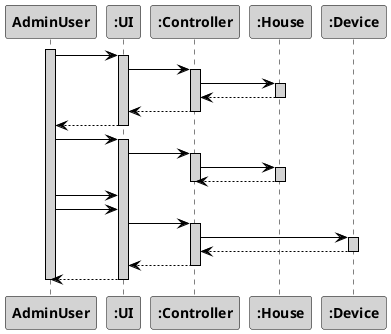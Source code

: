 @startuml
skinparam sequenceMessageAlign center
skinparam sequence {
	ArrowColor Black
	ActorBorderColor DarkBlue
	LifeLineBorderColor black
	LifeLineBackgroundColor LightGrey

	ParticipantBorderColor Black
	ParticipantBackgroundColor LightGrey
	ParticipantFontStyle Bold

	ActorBackgroundColor DimGrey
	ActorFontColor DeepSkyBlue
	ActorFontStyle Bold
	ActorFontSize 17
	ActorFontName Aapex
}
activate AdminUser
actor AdminUser

AdminUser -> ":UI":
activate ":UI"
":UI" -> ":Controller":
activate ":Controller"
":Controller" -> ":House":
activate ":House"
":Controller" <-- ":House":
deactivate ":House"
":UI" <-- ":Controller":
deactivate ":Controller"
AdminUser <-- ":UI":
deactivate ":UI"

AdminUser -> ":UI":
activate ":UI"
":UI" -> ":Controller":
activate ":Controller"
":Controller" -> ":House":
activate ":House"
":Controller" <-- ":House":
deactivate ":House"
deactivate ":Controller"

AdminUser -> ":UI":
AdminUser -> ":UI":
":UI" -> ":Controller":
activate ":Controller"
":Controller" -> ":Device":
activate ":Device"
":Controller" <-- ":Device":
deactivate ":Device"
":UI" <-- ":Controller":
deactivate ":Controller"
AdminUser<-- ":UI":
deactivate ":UI"

deactivate AdminUser

@enduml